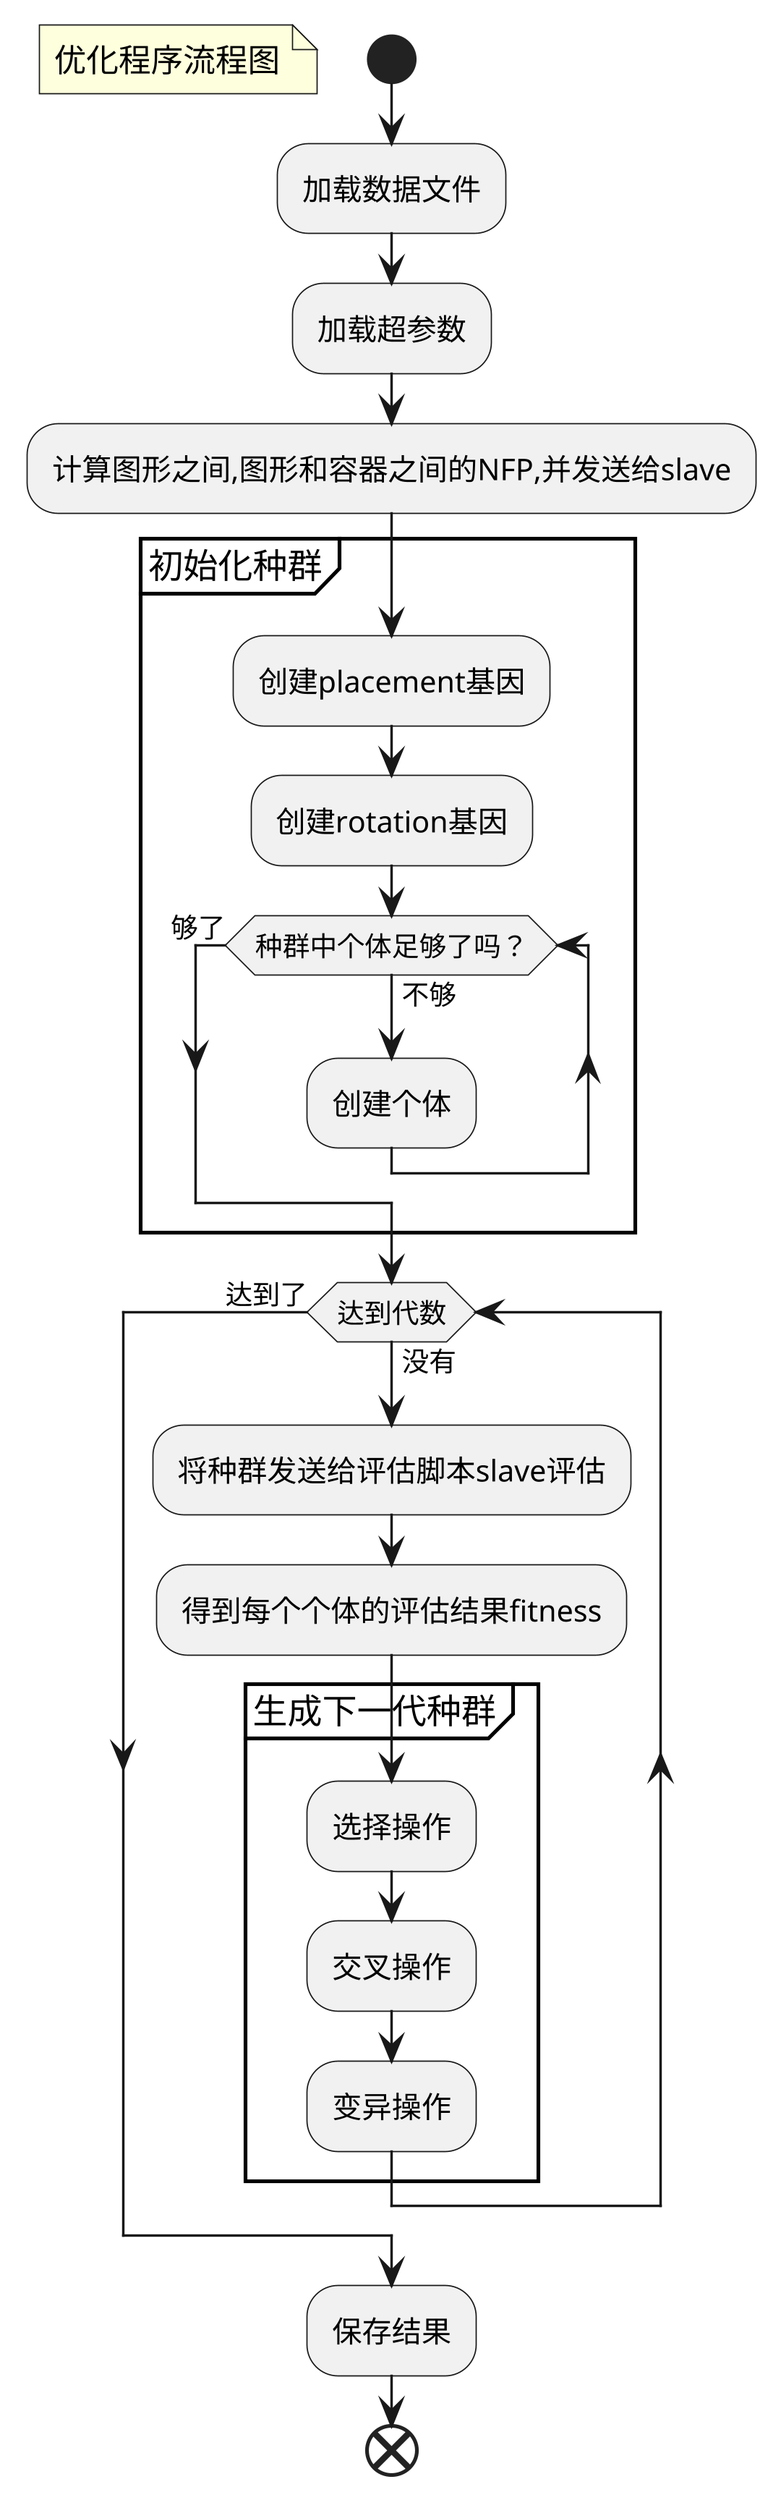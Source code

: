 @startuml
scale 1080   width
start
floating note left: 优化程序流程图
'优化程序流程图
:加载数据文件;
:加载超参数;
:计算图形之间,图形和容器之间的NFP,并发送给slave;

partition 初始化种群 {
    :创建placement基因;
    :创建rotation基因;
    while(种群中个体足够了吗？) is (不够)
        :创建个体;
    endwhile(够了)
}
    while(达到代数) is (没有)
    :将种群发送给评估脚本slave评估;
    :得到每个个体的评估结果fitness;
    partition 生成下一代种群{
        :选择操作;
        :交叉操作;
        :变异操作;
    }
    endwhile(达到了)
    :保存结果;
    end

@enduml

